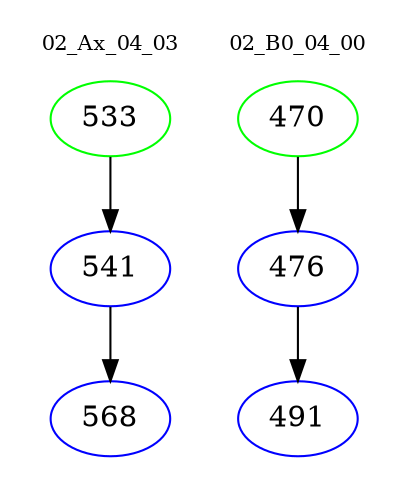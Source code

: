 digraph{
subgraph cluster_0 {
color = white
label = "02_Ax_04_03";
fontsize=10;
T0_533 [label="533", color="green"]
T0_533 -> T0_541 [color="black"]
T0_541 [label="541", color="blue"]
T0_541 -> T0_568 [color="black"]
T0_568 [label="568", color="blue"]
}
subgraph cluster_1 {
color = white
label = "02_B0_04_00";
fontsize=10;
T1_470 [label="470", color="green"]
T1_470 -> T1_476 [color="black"]
T1_476 [label="476", color="blue"]
T1_476 -> T1_491 [color="black"]
T1_491 [label="491", color="blue"]
}
}
